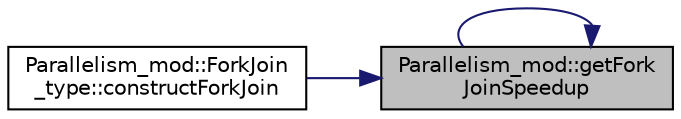 digraph "Parallelism_mod::getForkJoinSpeedup"
{
 // LATEX_PDF_SIZE
  edge [fontname="Helvetica",fontsize="10",labelfontname="Helvetica",labelfontsize="10"];
  node [fontname="Helvetica",fontsize="10",shape=record];
  rankdir="RL";
  Node1 [label="Parallelism_mod::getFork\lJoinSpeedup",height=0.2,width=0.4,color="black", fillcolor="grey75", style="filled", fontcolor="black",tooltip="Predict the parallel simulation speedup for a range of possible processor counts."];
  Node1 -> Node2 [dir="back",color="midnightblue",fontsize="10",style="solid",fontname="Helvetica"];
  Node2 [label="Parallelism_mod::ForkJoin\l_type::constructForkJoin",height=0.2,width=0.4,color="black", fillcolor="white", style="filled",URL="$structParallelism__mod_1_1ForkJoin__type.html#af769990fffc0a02a8869b517360ff1b6",tooltip="This is the constructor of the ForkJoin_type class. Return the predicted speedup of the parallel simu..."];
  Node1 -> Node1 [dir="back",color="midnightblue",fontsize="10",style="solid",fontname="Helvetica"];
}
